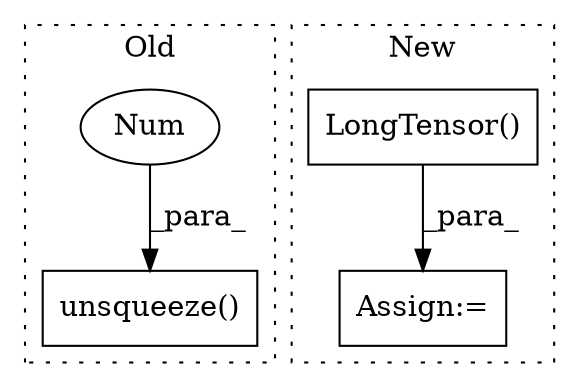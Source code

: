 digraph G {
subgraph cluster0 {
1 [label="unsqueeze()" a="75" s="1829,1850" l="19,1" shape="box"];
3 [label="Num" a="76" s="1848" l="2" shape="ellipse"];
label = "Old";
style="dotted";
}
subgraph cluster1 {
2 [label="LongTensor()" a="75" s="1872" l="18" shape="box"];
4 [label="Assign:=" a="68" s="2427" l="3" shape="box"];
label = "New";
style="dotted";
}
2 -> 4 [label="_para_"];
3 -> 1 [label="_para_"];
}